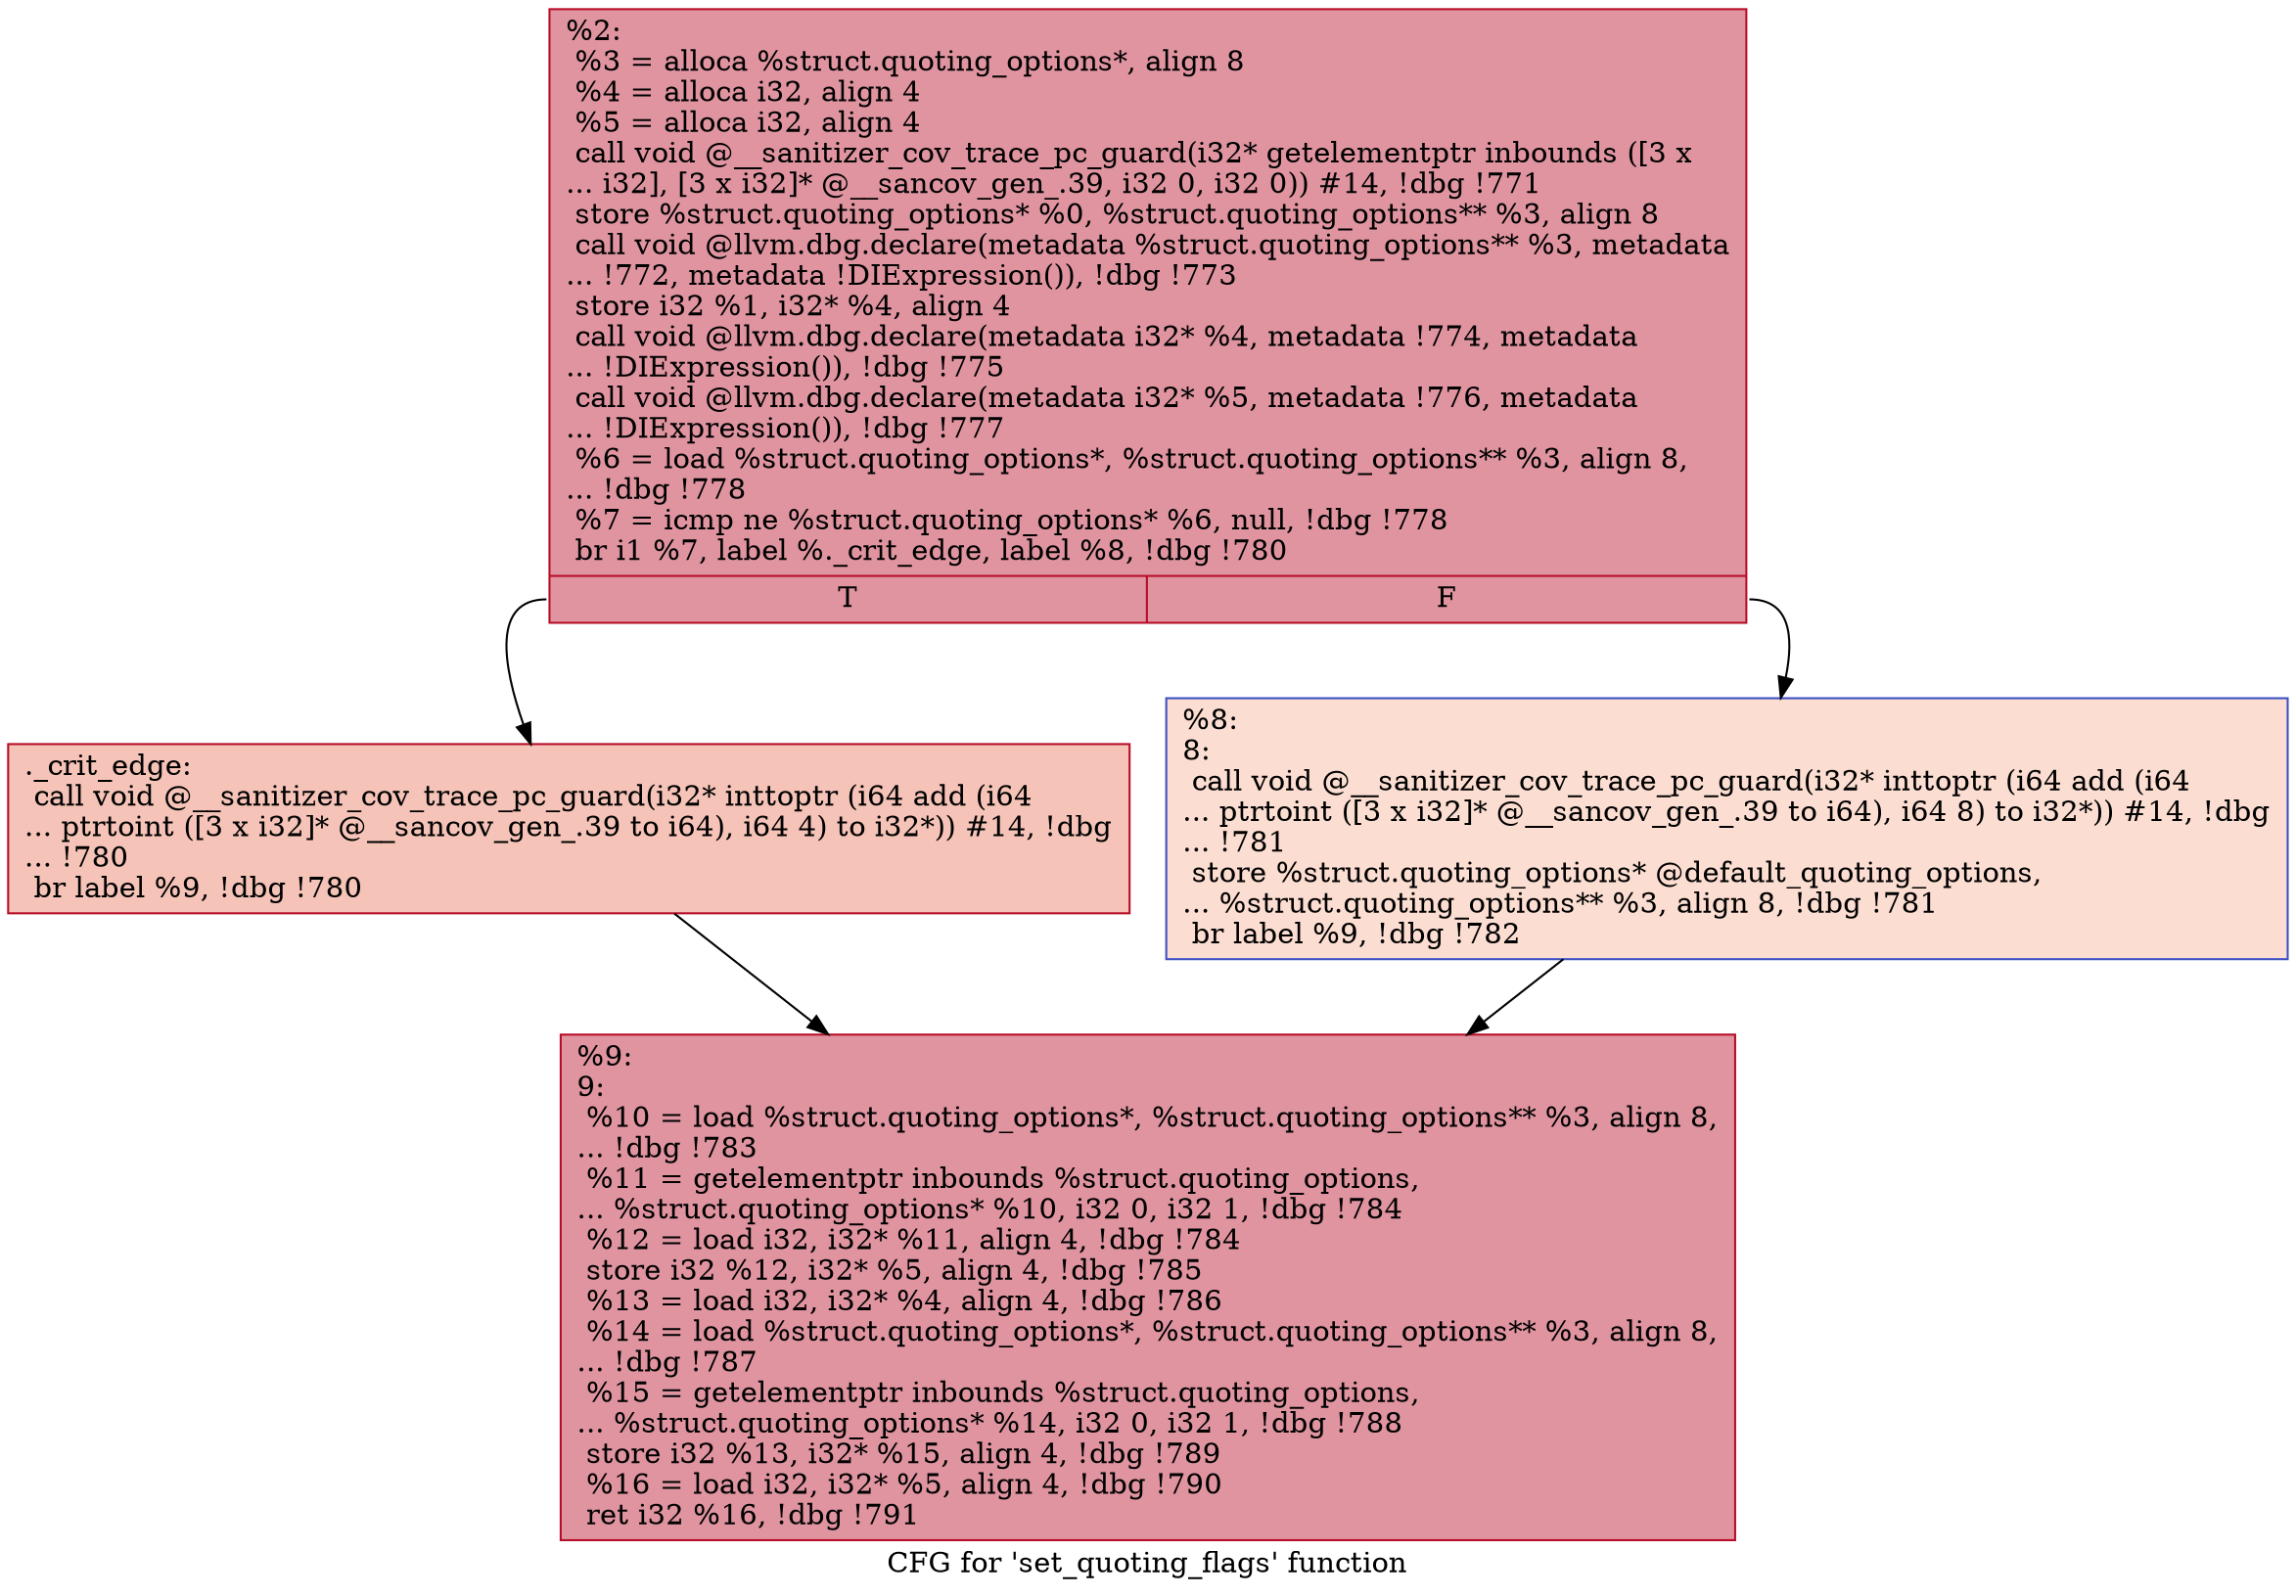digraph "CFG for 'set_quoting_flags' function" {
	label="CFG for 'set_quoting_flags' function";

	Node0x55555584afe0 [shape=record,color="#b70d28ff", style=filled, fillcolor="#b70d2870",label="{%2:\l  %3 = alloca %struct.quoting_options*, align 8\l  %4 = alloca i32, align 4\l  %5 = alloca i32, align 4\l  call void @__sanitizer_cov_trace_pc_guard(i32* getelementptr inbounds ([3 x\l... i32], [3 x i32]* @__sancov_gen_.39, i32 0, i32 0)) #14, !dbg !771\l  store %struct.quoting_options* %0, %struct.quoting_options** %3, align 8\l  call void @llvm.dbg.declare(metadata %struct.quoting_options** %3, metadata\l... !772, metadata !DIExpression()), !dbg !773\l  store i32 %1, i32* %4, align 4\l  call void @llvm.dbg.declare(metadata i32* %4, metadata !774, metadata\l... !DIExpression()), !dbg !775\l  call void @llvm.dbg.declare(metadata i32* %5, metadata !776, metadata\l... !DIExpression()), !dbg !777\l  %6 = load %struct.quoting_options*, %struct.quoting_options** %3, align 8,\l... !dbg !778\l  %7 = icmp ne %struct.quoting_options* %6, null, !dbg !778\l  br i1 %7, label %._crit_edge, label %8, !dbg !780\l|{<s0>T|<s1>F}}"];
	Node0x55555584afe0:s0 -> Node0x55555584b090;
	Node0x55555584afe0:s1 -> Node0x55555584b0e0;
	Node0x55555584b090 [shape=record,color="#b70d28ff", style=filled, fillcolor="#e8765c70",label="{._crit_edge:                                      \l  call void @__sanitizer_cov_trace_pc_guard(i32* inttoptr (i64 add (i64\l... ptrtoint ([3 x i32]* @__sancov_gen_.39 to i64), i64 4) to i32*)) #14, !dbg\l... !780\l  br label %9, !dbg !780\l}"];
	Node0x55555584b090 -> Node0x55555584b130;
	Node0x55555584b0e0 [shape=record,color="#3d50c3ff", style=filled, fillcolor="#f7b39670",label="{%8:\l8:                                                \l  call void @__sanitizer_cov_trace_pc_guard(i32* inttoptr (i64 add (i64\l... ptrtoint ([3 x i32]* @__sancov_gen_.39 to i64), i64 8) to i32*)) #14, !dbg\l... !781\l  store %struct.quoting_options* @default_quoting_options,\l... %struct.quoting_options** %3, align 8, !dbg !781\l  br label %9, !dbg !782\l}"];
	Node0x55555584b0e0 -> Node0x55555584b130;
	Node0x55555584b130 [shape=record,color="#b70d28ff", style=filled, fillcolor="#b70d2870",label="{%9:\l9:                                                \l  %10 = load %struct.quoting_options*, %struct.quoting_options** %3, align 8,\l... !dbg !783\l  %11 = getelementptr inbounds %struct.quoting_options,\l... %struct.quoting_options* %10, i32 0, i32 1, !dbg !784\l  %12 = load i32, i32* %11, align 4, !dbg !784\l  store i32 %12, i32* %5, align 4, !dbg !785\l  %13 = load i32, i32* %4, align 4, !dbg !786\l  %14 = load %struct.quoting_options*, %struct.quoting_options** %3, align 8,\l... !dbg !787\l  %15 = getelementptr inbounds %struct.quoting_options,\l... %struct.quoting_options* %14, i32 0, i32 1, !dbg !788\l  store i32 %13, i32* %15, align 4, !dbg !789\l  %16 = load i32, i32* %5, align 4, !dbg !790\l  ret i32 %16, !dbg !791\l}"];
}
